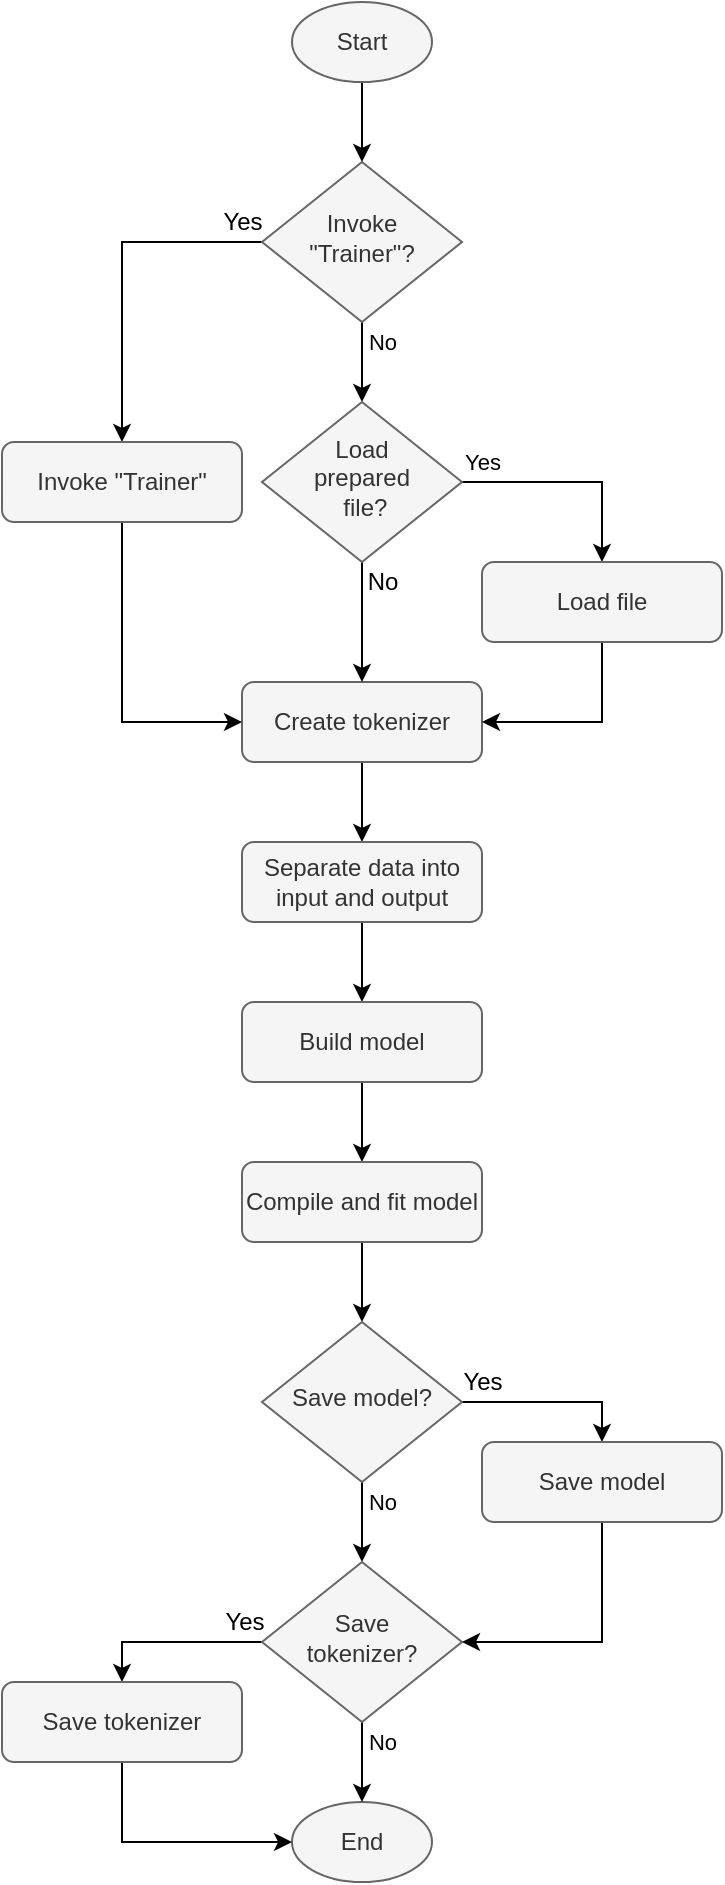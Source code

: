 <mxfile version="12.5.3" type="device"><diagram id="vtuvk30Z-1tEvuhBouoL" name="Page-1"><mxGraphModel dx="2031" dy="1257" grid="1" gridSize="10" guides="1" tooltips="1" connect="1" arrows="1" fold="1" page="1" pageScale="1" pageWidth="850" pageHeight="1100" math="0" shadow="0"><root><mxCell id="0"/><mxCell id="1" parent="0"/><mxCell id="FxDCsMIfWCEDDTRE0tUP-27" value="" style="edgeStyle=orthogonalEdgeStyle;rounded=0;orthogonalLoop=1;jettySize=auto;html=1;" edge="1" parent="1" source="FxDCsMIfWCEDDTRE0tUP-2" target="FxDCsMIfWCEDDTRE0tUP-26"><mxGeometry relative="1" as="geometry"/></mxCell><mxCell id="FxDCsMIfWCEDDTRE0tUP-2" value="Create tokenizer" style="rounded=1;whiteSpace=wrap;html=1;fontSize=12;glass=0;strokeWidth=1;shadow=0;fillColor=#f5f5f5;strokeColor=#666666;fontColor=#333333;" vertex="1" parent="1"><mxGeometry x="160" y="380" width="120" height="40" as="geometry"/></mxCell><mxCell id="FxDCsMIfWCEDDTRE0tUP-29" value="" style="edgeStyle=orthogonalEdgeStyle;rounded=0;orthogonalLoop=1;jettySize=auto;html=1;" edge="1" parent="1" source="FxDCsMIfWCEDDTRE0tUP-26" target="FxDCsMIfWCEDDTRE0tUP-28"><mxGeometry relative="1" as="geometry"/></mxCell><mxCell id="FxDCsMIfWCEDDTRE0tUP-26" value="Separate data into input and output" style="rounded=1;whiteSpace=wrap;html=1;fontSize=12;glass=0;strokeWidth=1;shadow=0;fillColor=#f5f5f5;strokeColor=#666666;fontColor=#333333;" vertex="1" parent="1"><mxGeometry x="160" y="460" width="120" height="40" as="geometry"/></mxCell><mxCell id="FxDCsMIfWCEDDTRE0tUP-31" value="" style="edgeStyle=orthogonalEdgeStyle;rounded=0;orthogonalLoop=1;jettySize=auto;html=1;" edge="1" parent="1" source="FxDCsMIfWCEDDTRE0tUP-28" target="FxDCsMIfWCEDDTRE0tUP-30"><mxGeometry relative="1" as="geometry"/></mxCell><mxCell id="FxDCsMIfWCEDDTRE0tUP-28" value="Build model" style="rounded=1;whiteSpace=wrap;html=1;fontSize=12;glass=0;strokeWidth=1;shadow=0;fillColor=#f5f5f5;strokeColor=#666666;fontColor=#333333;" vertex="1" parent="1"><mxGeometry x="160" y="540" width="120" height="40" as="geometry"/></mxCell><mxCell id="FxDCsMIfWCEDDTRE0tUP-35" style="edgeStyle=orthogonalEdgeStyle;rounded=0;orthogonalLoop=1;jettySize=auto;html=1;entryX=0.5;entryY=0;entryDx=0;entryDy=0;" edge="1" parent="1" source="FxDCsMIfWCEDDTRE0tUP-30" target="FxDCsMIfWCEDDTRE0tUP-34"><mxGeometry relative="1" as="geometry"/></mxCell><mxCell id="FxDCsMIfWCEDDTRE0tUP-30" value="Compile and fit model" style="rounded=1;whiteSpace=wrap;html=1;fontSize=12;glass=0;strokeWidth=1;shadow=0;fillColor=#f5f5f5;strokeColor=#666666;fontColor=#333333;" vertex="1" parent="1"><mxGeometry x="160" y="620" width="120" height="40" as="geometry"/></mxCell><mxCell id="FxDCsMIfWCEDDTRE0tUP-23" value="No" style="edgeStyle=orthogonalEdgeStyle;rounded=0;orthogonalLoop=1;jettySize=auto;html=1;" edge="1" parent="1" source="FxDCsMIfWCEDDTRE0tUP-14" target="FxDCsMIfWCEDDTRE0tUP-22"><mxGeometry x="-0.5" y="10" relative="1" as="geometry"><mxPoint as="offset"/></mxGeometry></mxCell><mxCell id="FxDCsMIfWCEDDTRE0tUP-47" style="edgeStyle=orthogonalEdgeStyle;rounded=0;orthogonalLoop=1;jettySize=auto;html=1;entryX=0.5;entryY=0;entryDx=0;entryDy=0;" edge="1" parent="1" source="FxDCsMIfWCEDDTRE0tUP-14" target="FxDCsMIfWCEDDTRE0tUP-43"><mxGeometry relative="1" as="geometry"><Array as="points"><mxPoint x="100" y="160"/></Array></mxGeometry></mxCell><mxCell id="FxDCsMIfWCEDDTRE0tUP-50" value="Yes" style="text;html=1;align=center;verticalAlign=middle;resizable=0;points=[];labelBackgroundColor=#ffffff;" vertex="1" connectable="0" parent="FxDCsMIfWCEDDTRE0tUP-47"><mxGeometry x="-0.412" relative="1" as="geometry"><mxPoint x="39.94" y="-10.05" as="offset"/></mxGeometry></mxCell><mxCell id="FxDCsMIfWCEDDTRE0tUP-14" value="Invoke &quot;Trainer&quot;?" style="rhombus;whiteSpace=wrap;html=1;shadow=0;fontFamily=Helvetica;fontSize=12;align=center;strokeWidth=1;spacing=6;spacingTop=-4;fillColor=#f5f5f5;strokeColor=#666666;fontColor=#333333;" vertex="1" parent="1"><mxGeometry x="170" y="120" width="100" height="80" as="geometry"/></mxCell><mxCell id="FxDCsMIfWCEDDTRE0tUP-24" style="edgeStyle=orthogonalEdgeStyle;rounded=0;orthogonalLoop=1;jettySize=auto;html=1;entryX=0.5;entryY=0;entryDx=0;entryDy=0;" edge="1" parent="1" source="FxDCsMIfWCEDDTRE0tUP-22" target="FxDCsMIfWCEDDTRE0tUP-2"><mxGeometry relative="1" as="geometry"/></mxCell><mxCell id="FxDCsMIfWCEDDTRE0tUP-52" value="No" style="text;html=1;align=center;verticalAlign=middle;resizable=0;points=[];labelBackgroundColor=#ffffff;" vertex="1" connectable="0" parent="FxDCsMIfWCEDDTRE0tUP-24"><mxGeometry x="-0.205" relative="1" as="geometry"><mxPoint x="10" y="-13.81" as="offset"/></mxGeometry></mxCell><mxCell id="FxDCsMIfWCEDDTRE0tUP-45" value="Yes" style="edgeStyle=orthogonalEdgeStyle;rounded=0;orthogonalLoop=1;jettySize=auto;html=1;entryX=0.5;entryY=0;entryDx=0;entryDy=0;" edge="1" parent="1" source="FxDCsMIfWCEDDTRE0tUP-22" target="FxDCsMIfWCEDDTRE0tUP-44"><mxGeometry x="-0.817" y="10" relative="1" as="geometry"><mxPoint as="offset"/></mxGeometry></mxCell><mxCell id="FxDCsMIfWCEDDTRE0tUP-22" value="Load &lt;br&gt;prepared&lt;br&gt;&amp;nbsp;file?" style="rhombus;whiteSpace=wrap;html=1;shadow=0;fontFamily=Helvetica;fontSize=12;align=center;strokeWidth=1;spacing=6;spacingTop=-4;fillColor=#f5f5f5;strokeColor=#666666;fontColor=#333333;" vertex="1" parent="1"><mxGeometry x="170" y="240" width="100" height="80" as="geometry"/></mxCell><mxCell id="FxDCsMIfWCEDDTRE0tUP-21" style="edgeStyle=orthogonalEdgeStyle;rounded=0;orthogonalLoop=1;jettySize=auto;html=1;entryX=0.5;entryY=0;entryDx=0;entryDy=0;" edge="1" parent="1" source="FxDCsMIfWCEDDTRE0tUP-17" target="FxDCsMIfWCEDDTRE0tUP-14"><mxGeometry relative="1" as="geometry"/></mxCell><mxCell id="FxDCsMIfWCEDDTRE0tUP-17" value="Start" style="ellipse;whiteSpace=wrap;html=1;fillColor=#f5f5f5;strokeColor=#666666;fontColor=#333333;" vertex="1" parent="1"><mxGeometry x="185" y="40" width="70" height="40" as="geometry"/></mxCell><mxCell id="FxDCsMIfWCEDDTRE0tUP-18" value="End" style="ellipse;whiteSpace=wrap;html=1;fillColor=#f5f5f5;strokeColor=#666666;fontColor=#333333;" vertex="1" parent="1"><mxGeometry x="185" y="940" width="70" height="40" as="geometry"/></mxCell><mxCell id="FxDCsMIfWCEDDTRE0tUP-37" value="No" style="edgeStyle=orthogonalEdgeStyle;rounded=0;orthogonalLoop=1;jettySize=auto;html=1;" edge="1" parent="1" source="FxDCsMIfWCEDDTRE0tUP-34" target="FxDCsMIfWCEDDTRE0tUP-36"><mxGeometry x="-0.5" y="10" relative="1" as="geometry"><mxPoint as="offset"/></mxGeometry></mxCell><mxCell id="FxDCsMIfWCEDDTRE0tUP-55" style="edgeStyle=orthogonalEdgeStyle;rounded=0;orthogonalLoop=1;jettySize=auto;html=1;entryX=0.5;entryY=0;entryDx=0;entryDy=0;" edge="1" parent="1" source="FxDCsMIfWCEDDTRE0tUP-34" target="FxDCsMIfWCEDDTRE0tUP-53"><mxGeometry relative="1" as="geometry"/></mxCell><mxCell id="FxDCsMIfWCEDDTRE0tUP-59" value="Yes" style="text;html=1;align=center;verticalAlign=middle;resizable=0;points=[];labelBackgroundColor=#ffffff;" vertex="1" connectable="0" parent="FxDCsMIfWCEDDTRE0tUP-55"><mxGeometry x="-0.532" y="1" relative="1" as="geometry"><mxPoint x="-10.96" y="-8.86" as="offset"/></mxGeometry></mxCell><mxCell id="FxDCsMIfWCEDDTRE0tUP-34" value="Save model?" style="rhombus;whiteSpace=wrap;html=1;shadow=0;fontFamily=Helvetica;fontSize=12;align=center;strokeWidth=1;spacing=6;spacingTop=-4;fillColor=#f5f5f5;strokeColor=#666666;fontColor=#333333;" vertex="1" parent="1"><mxGeometry x="170" y="700" width="100" height="80" as="geometry"/></mxCell><mxCell id="FxDCsMIfWCEDDTRE0tUP-38" value="No" style="edgeStyle=orthogonalEdgeStyle;rounded=0;orthogonalLoop=1;jettySize=auto;html=1;entryX=0.5;entryY=0;entryDx=0;entryDy=0;" edge="1" parent="1" source="FxDCsMIfWCEDDTRE0tUP-36" target="FxDCsMIfWCEDDTRE0tUP-18"><mxGeometry x="-0.5" y="10" relative="1" as="geometry"><mxPoint x="220" y="940" as="targetPoint"/><mxPoint as="offset"/></mxGeometry></mxCell><mxCell id="FxDCsMIfWCEDDTRE0tUP-57" style="edgeStyle=orthogonalEdgeStyle;rounded=0;orthogonalLoop=1;jettySize=auto;html=1;entryX=0.5;entryY=0;entryDx=0;entryDy=0;" edge="1" parent="1" source="FxDCsMIfWCEDDTRE0tUP-36" target="FxDCsMIfWCEDDTRE0tUP-54"><mxGeometry relative="1" as="geometry"/></mxCell><mxCell id="FxDCsMIfWCEDDTRE0tUP-60" value="Yes" style="text;html=1;align=center;verticalAlign=middle;resizable=0;points=[];labelBackgroundColor=#ffffff;" vertex="1" connectable="0" parent="FxDCsMIfWCEDDTRE0tUP-57"><mxGeometry x="-0.639" y="1" relative="1" as="geometry"><mxPoint x="6.4" y="-11" as="offset"/></mxGeometry></mxCell><mxCell id="FxDCsMIfWCEDDTRE0tUP-36" value="Save &lt;br&gt;tokenizer?" style="rhombus;whiteSpace=wrap;html=1;shadow=0;fontFamily=Helvetica;fontSize=12;align=center;strokeWidth=1;spacing=6;spacingTop=-4;fillColor=#f5f5f5;strokeColor=#666666;fontColor=#333333;" vertex="1" parent="1"><mxGeometry x="170" y="820" width="100" height="80" as="geometry"/></mxCell><mxCell id="FxDCsMIfWCEDDTRE0tUP-49" style="edgeStyle=orthogonalEdgeStyle;rounded=0;orthogonalLoop=1;jettySize=auto;html=1;exitX=0.5;exitY=1;exitDx=0;exitDy=0;entryX=0;entryY=0.5;entryDx=0;entryDy=0;" edge="1" parent="1" source="FxDCsMIfWCEDDTRE0tUP-43" target="FxDCsMIfWCEDDTRE0tUP-2"><mxGeometry relative="1" as="geometry"><mxPoint x="220" y="240" as="targetPoint"/><Array as="points"><mxPoint x="100" y="400"/></Array></mxGeometry></mxCell><mxCell id="FxDCsMIfWCEDDTRE0tUP-43" value="Invoke &quot;Trainer&quot;" style="rounded=1;whiteSpace=wrap;html=1;fontSize=12;glass=0;strokeWidth=1;shadow=0;fillColor=#f5f5f5;strokeColor=#666666;fontColor=#333333;" vertex="1" parent="1"><mxGeometry x="40" y="260" width="120" height="40" as="geometry"/></mxCell><mxCell id="FxDCsMIfWCEDDTRE0tUP-46" style="edgeStyle=orthogonalEdgeStyle;rounded=0;orthogonalLoop=1;jettySize=auto;html=1;entryX=1;entryY=0.5;entryDx=0;entryDy=0;" edge="1" parent="1" source="FxDCsMIfWCEDDTRE0tUP-44" target="FxDCsMIfWCEDDTRE0tUP-2"><mxGeometry relative="1" as="geometry"/></mxCell><mxCell id="FxDCsMIfWCEDDTRE0tUP-44" value="Load file" style="rounded=1;whiteSpace=wrap;html=1;fontSize=12;glass=0;strokeWidth=1;shadow=0;fillColor=#f5f5f5;strokeColor=#666666;fontColor=#333333;" vertex="1" parent="1"><mxGeometry x="280" y="320" width="120" height="40" as="geometry"/></mxCell><mxCell id="FxDCsMIfWCEDDTRE0tUP-56" style="edgeStyle=orthogonalEdgeStyle;rounded=0;orthogonalLoop=1;jettySize=auto;html=1;entryX=1;entryY=0.5;entryDx=0;entryDy=0;exitX=0.5;exitY=1;exitDx=0;exitDy=0;" edge="1" parent="1" source="FxDCsMIfWCEDDTRE0tUP-53" target="FxDCsMIfWCEDDTRE0tUP-36"><mxGeometry relative="1" as="geometry"/></mxCell><mxCell id="FxDCsMIfWCEDDTRE0tUP-53" value="Save model" style="rounded=1;whiteSpace=wrap;html=1;fontSize=12;glass=0;strokeWidth=1;shadow=0;fillColor=#f5f5f5;strokeColor=#666666;fontColor=#333333;" vertex="1" parent="1"><mxGeometry x="280" y="760" width="120" height="40" as="geometry"/></mxCell><mxCell id="FxDCsMIfWCEDDTRE0tUP-58" style="edgeStyle=orthogonalEdgeStyle;rounded=0;orthogonalLoop=1;jettySize=auto;html=1;entryX=0;entryY=0.5;entryDx=0;entryDy=0;exitX=0.5;exitY=1;exitDx=0;exitDy=0;" edge="1" parent="1" source="FxDCsMIfWCEDDTRE0tUP-54" target="FxDCsMIfWCEDDTRE0tUP-18"><mxGeometry relative="1" as="geometry"/></mxCell><mxCell id="FxDCsMIfWCEDDTRE0tUP-54" value="Save tokenizer" style="rounded=1;whiteSpace=wrap;html=1;fontSize=12;glass=0;strokeWidth=1;shadow=0;fillColor=#f5f5f5;strokeColor=#666666;fontColor=#333333;" vertex="1" parent="1"><mxGeometry x="40" y="880" width="120" height="40" as="geometry"/></mxCell></root></mxGraphModel></diagram></mxfile>